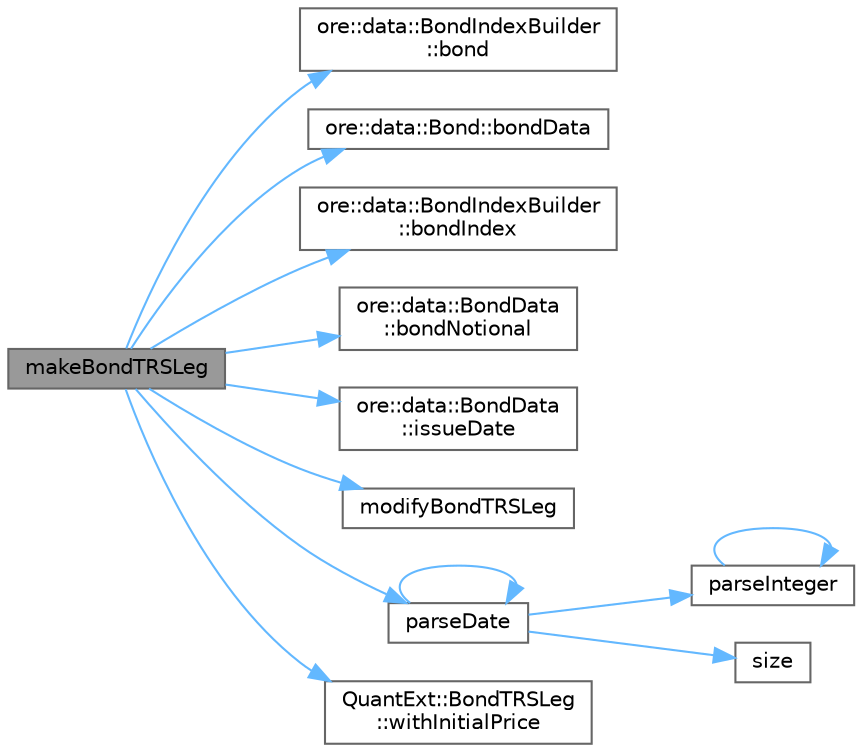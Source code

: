 digraph "makeBondTRSLeg"
{
 // INTERACTIVE_SVG=YES
 // LATEX_PDF_SIZE
  bgcolor="transparent";
  edge [fontname=Helvetica,fontsize=10,labelfontname=Helvetica,labelfontsize=10];
  node [fontname=Helvetica,fontsize=10,shape=box,height=0.2,width=0.4];
  rankdir="LR";
  Node1 [label="makeBondTRSLeg",height=0.2,width=0.4,color="gray40", fillcolor="grey60", style="filled", fontcolor="black",tooltip=" "];
  Node1 -> Node2 [color="steelblue1",style="solid"];
  Node2 [label="ore::data::BondIndexBuilder\l::bond",height=0.2,width=0.4,color="grey40", fillcolor="white", style="filled",URL="$classore_1_1data_1_1_bond_index_builder.html#a8a20e6c0f02af531f17adf2522a66b0e",tooltip=" "];
  Node1 -> Node3 [color="steelblue1",style="solid"];
  Node3 [label="ore::data::Bond::bondData",height=0.2,width=0.4,color="grey40", fillcolor="white", style="filled",URL="$classore_1_1data_1_1_bond.html#ad50b76958fc9fcda46b54e6b2987ee08",tooltip="inspectors"];
  Node1 -> Node4 [color="steelblue1",style="solid"];
  Node4 [label="ore::data::BondIndexBuilder\l::bondIndex",height=0.2,width=0.4,color="grey40", fillcolor="white", style="filled",URL="$classore_1_1data_1_1_bond_index_builder.html#a81d44eb05c46711351c9cf09a686bf3f",tooltip=" "];
  Node1 -> Node5 [color="steelblue1",style="solid"];
  Node5 [label="ore::data::BondData\l::bondNotional",height=0.2,width=0.4,color="grey40", fillcolor="white", style="filled",URL="$classore_1_1data_1_1_bond_data.html#aff5578e4cb6bb52d2c44b97e57050194",tooltip=" "];
  Node1 -> Node6 [color="steelblue1",style="solid"];
  Node6 [label="ore::data::BondData\l::issueDate",height=0.2,width=0.4,color="grey40", fillcolor="white", style="filled",URL="$classore_1_1data_1_1_bond_data.html#a69a47bca78ab2ce047e2df5481823c49",tooltip=" "];
  Node1 -> Node7 [color="steelblue1",style="solid"];
  Node7 [label="modifyBondTRSLeg",height=0.2,width=0.4,color="grey40", fillcolor="white", style="filled",URL="$namespaceore_1_1data.html#a918b05e5e3264b9adb7cf7cbdf82c6fb",tooltip=" "];
  Node1 -> Node8 [color="steelblue1",style="solid"];
  Node8 [label="parseDate",height=0.2,width=0.4,color="grey40", fillcolor="white", style="filled",URL="$group__utilities.html#ga59b5fdda574d90facae95dec2d13040d",tooltip="Convert std::string to QuantLib::Date."];
  Node8 -> Node8 [color="steelblue1",style="solid"];
  Node8 -> Node9 [color="steelblue1",style="solid"];
  Node9 [label="parseInteger",height=0.2,width=0.4,color="grey40", fillcolor="white", style="filled",URL="$group__utilities.html#gaecd67eda4fb5f4859bb8f6d383547721",tooltip="Convert text to QuantLib::Integer."];
  Node9 -> Node9 [color="steelblue1",style="solid"];
  Node8 -> Node10 [color="steelblue1",style="solid"];
  Node10 [label="size",height=0.2,width=0.4,color="grey40", fillcolor="white", style="filled",URL="$namespaceore_1_1data.html#a777e216dee6069b548bb87da7152699e",tooltip=" "];
  Node1 -> Node11 [color="steelblue1",style="solid"];
  Node11 [label="QuantExt::BondTRSLeg\l::withInitialPrice",height=0.2,width=0.4,color="grey40", fillcolor="white", style="filled",URL="C:/dev/ORE/documentation/QuantExt/doc/quantext.tag$class_quant_ext_1_1_bond_t_r_s_leg.html#a1379ae01af48357fbb62d34a1f5d80cc",tooltip=" "];
}
